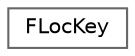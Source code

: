 digraph "Graphical Class Hierarchy"
{
 // INTERACTIVE_SVG=YES
 // LATEX_PDF_SIZE
  bgcolor="transparent";
  edge [fontname=Helvetica,fontsize=10,labelfontname=Helvetica,labelfontsize=10];
  node [fontname=Helvetica,fontsize=10,shape=box,height=0.2,width=0.4];
  rankdir="LR";
  Node0 [id="Node000000",label="FLocKey",height=0.2,width=0.4,color="grey40", fillcolor="white", style="filled",URL="$da/d6c/classFLocKey.html",tooltip="Case sensitive immutable hashed string used as a localization key."];
}
